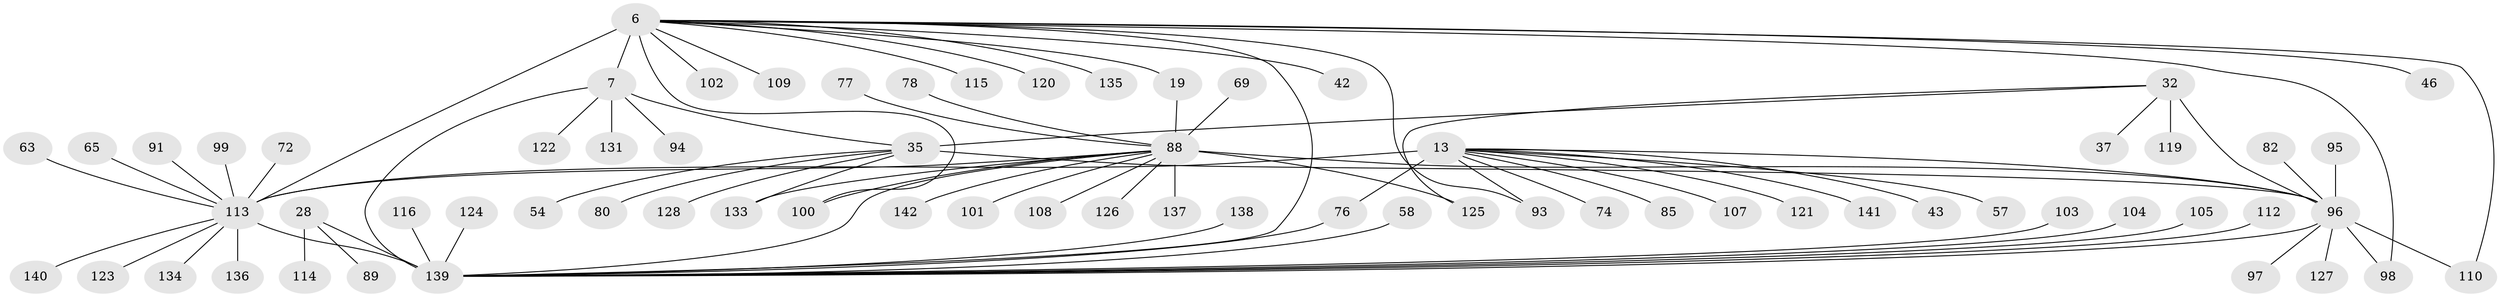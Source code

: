 // original degree distribution, {11: 0.035211267605633804, 9: 0.056338028169014086, 8: 0.04929577464788732, 7: 0.035211267605633804, 16: 0.007042253521126761, 10: 0.028169014084507043, 15: 0.007042253521126761, 6: 0.007042253521126761, 12: 0.02112676056338028, 3: 0.04225352112676056, 1: 0.5422535211267606, 2: 0.1619718309859155, 4: 0.007042253521126761}
// Generated by graph-tools (version 1.1) at 2025/54/03/09/25 04:54:26]
// undirected, 71 vertices, 85 edges
graph export_dot {
graph [start="1"]
  node [color=gray90,style=filled];
  6 [super="+2+4"];
  7 [super="+5"];
  13 [super="+11+12"];
  19 [super="+15"];
  28 [super="+23"];
  32 [super="+29"];
  35 [super="+30"];
  37;
  42;
  43;
  46;
  54;
  57;
  58;
  63;
  65;
  69;
  72;
  74;
  76;
  77;
  78;
  80 [super="+52"];
  82;
  85;
  88 [super="+68+21+44+55"];
  89 [super="+81"];
  91;
  93 [super="+47"];
  94 [super="+60"];
  95;
  96 [super="+79+67+71+73+75"];
  97 [super="+40+70"];
  98;
  99;
  100 [super="+83"];
  101;
  102;
  103;
  104;
  105;
  107;
  108;
  109;
  110;
  112 [super="+66"];
  113 [super="+87+64"];
  114;
  115;
  116;
  119;
  120;
  121;
  122;
  123;
  124;
  125;
  126;
  127;
  128 [super="+117"];
  131;
  133 [super="+132"];
  134;
  135;
  136 [super="+106"];
  137 [super="+118"];
  138;
  139 [super="+59+130+27+53+56+111"];
  140;
  141;
  142;
  6 -- 7 [weight=12];
  6 -- 102;
  6 -- 120;
  6 -- 42;
  6 -- 109;
  6 -- 113 [weight=2];
  6 -- 98;
  6 -- 100;
  6 -- 135;
  6 -- 46;
  6 -- 110;
  6 -- 19;
  6 -- 115;
  6 -- 93;
  6 -- 139 [weight=2];
  7 -- 35;
  7 -- 131;
  7 -- 122;
  7 -- 94;
  7 -- 139;
  13 -- 74;
  13 -- 76;
  13 -- 121;
  13 -- 107;
  13 -- 57;
  13 -- 113 [weight=12];
  13 -- 96;
  13 -- 93;
  13 -- 85;
  13 -- 141;
  13 -- 43;
  19 -- 88 [weight=10];
  28 -- 114;
  28 -- 89;
  28 -- 139 [weight=10];
  32 -- 35 [weight=4];
  32 -- 119;
  32 -- 125;
  32 -- 37;
  32 -- 96 [weight=6];
  35 -- 54;
  35 -- 133;
  35 -- 80;
  35 -- 128;
  35 -- 96 [weight=6];
  58 -- 139;
  63 -- 113;
  65 -- 113;
  69 -- 88;
  72 -- 113;
  76 -- 139;
  77 -- 88;
  78 -- 88;
  82 -- 96;
  88 -- 139 [weight=3];
  88 -- 96;
  88 -- 133;
  88 -- 101;
  88 -- 137;
  88 -- 108;
  88 -- 142;
  88 -- 113 [weight=2];
  88 -- 126;
  88 -- 100;
  88 -- 125;
  91 -- 113;
  95 -- 96;
  96 -- 97;
  96 -- 98;
  96 -- 110;
  96 -- 127;
  96 -- 139;
  99 -- 113;
  103 -- 139;
  104 -- 139;
  105 -- 139;
  112 -- 139;
  113 -- 134;
  113 -- 136;
  113 -- 139 [weight=4];
  113 -- 140;
  113 -- 123;
  116 -- 139;
  124 -- 139;
  138 -- 139;
}
